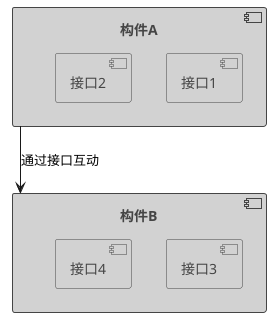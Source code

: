 @startuml
skinparam monochrome true
skinparam componentStyle uml2
skinparam component {
  BorderColor DarkSlateGray
  BackgroundColor PaleGreen
  FontColor DarkSlateGray
}

component "构件A" as ComponentA {
  [接口1]
  [接口2]
}

component "构件B" as ComponentB {
  [接口3]
  [接口4]
}

ComponentA -down-> ComponentB : 通过接口互动
@enduml


@startuml
skinparam monochrome true
skinparam rectangle {
  BorderColor DarkSlateGray
  BackgroundColor PaleGreen
  FontColor DarkSlateGray
}

rectangle "系统架构设计" {
  rectangle "子系统A架构设计" {
    rectangle "构件A1设计" as ComponentA1
    rectangle "构件A2设计" as ComponentA2
  }
  rectangle "子系统B架构设计" {
    rectangle "构件B1设计" as ComponentB1
    rectangle "构件B2设计" as ComponentB2
  }
}

ComponentA1 -down-> ComponentA2 : 通过接口互动
ComponentB1 -down-> ComponentB2 : 通过接口互动
@enduml
